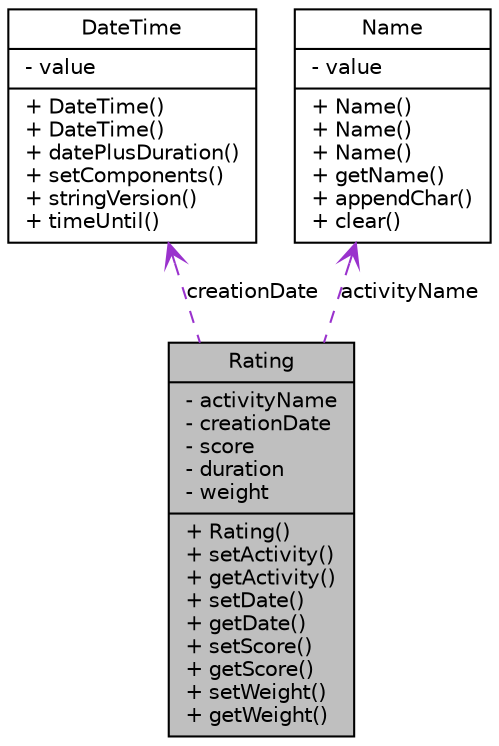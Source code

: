 digraph G
{
  edge [fontname="Helvetica",fontsize="10",labelfontname="Helvetica",labelfontsize="10"];
  node [fontname="Helvetica",fontsize="10",shape=record];
  Node1 [label="{Rating\n|- activityName\l- creationDate\l- score\l- duration\l- weight\l|+ Rating()\l+ setActivity()\l+ getActivity()\l+ setDate()\l+ getDate()\l+ setScore()\l+ getScore()\l+ setWeight()\l+ getWeight()\l}",height=0.2,width=0.4,color="black", fillcolor="grey75", style="filled" fontcolor="black"];
  Node2 -> Node1 [dir=back,color="darkorchid3",fontsize="10",style="dashed",label="creationDate",arrowtail="open",fontname="Helvetica"];
  Node2 [label="{DateTime\n|- value\l|+ DateTime()\l+ DateTime()\l+ datePlusDuration()\l+ setComponents()\l+ stringVersion()\l+ timeUntil()\l}",height=0.2,width=0.4,color="black", fillcolor="white", style="filled",URL="$class_date_time.html"];
  Node3 -> Node1 [dir=back,color="darkorchid3",fontsize="10",style="dashed",label="activityName",arrowtail="open",fontname="Helvetica"];
  Node3 [label="{Name\n|- value\l|+ Name()\l+ Name()\l+ Name()\l+ getName()\l+ appendChar()\l+ clear()\l}",height=0.2,width=0.4,color="black", fillcolor="white", style="filled",URL="$class_name.html"];
}
